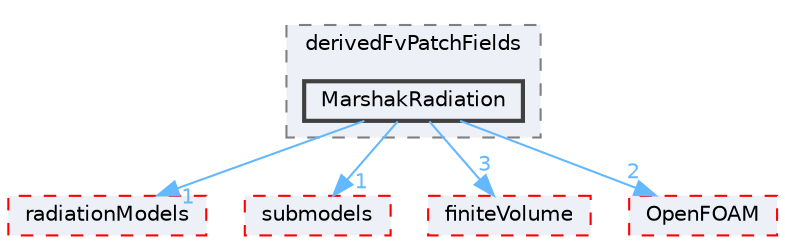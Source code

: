 digraph "src/thermophysicalModels/radiation/derivedFvPatchFields/MarshakRadiation"
{
 // LATEX_PDF_SIZE
  bgcolor="transparent";
  edge [fontname=Helvetica,fontsize=10,labelfontname=Helvetica,labelfontsize=10];
  node [fontname=Helvetica,fontsize=10,shape=box,height=0.2,width=0.4];
  compound=true
  subgraph clusterdir_530cedc3d4dca2a21c1df83b126c2fbd {
    graph [ bgcolor="#edf0f7", pencolor="grey50", label="derivedFvPatchFields", fontname=Helvetica,fontsize=10 style="filled,dashed", URL="dir_530cedc3d4dca2a21c1df83b126c2fbd.html",tooltip=""]
  dir_798de791da584d01cb890e88357400cf [label="MarshakRadiation", fillcolor="#edf0f7", color="grey25", style="filled,bold", URL="dir_798de791da584d01cb890e88357400cf.html",tooltip=""];
  }
  dir_23cbc874b5ea49089939faa93b6f03ce [label="radiationModels", fillcolor="#edf0f7", color="red", style="filled,dashed", URL="dir_23cbc874b5ea49089939faa93b6f03ce.html",tooltip=""];
  dir_e8719ccd60760366888bb431a21ef811 [label="submodels", fillcolor="#edf0f7", color="red", style="filled,dashed", URL="dir_e8719ccd60760366888bb431a21ef811.html",tooltip=""];
  dir_9bd15774b555cf7259a6fa18f99fe99b [label="finiteVolume", fillcolor="#edf0f7", color="red", style="filled,dashed", URL="dir_9bd15774b555cf7259a6fa18f99fe99b.html",tooltip=""];
  dir_c5473ff19b20e6ec4dfe5c310b3778a8 [label="OpenFOAM", fillcolor="#edf0f7", color="red", style="filled,dashed", URL="dir_c5473ff19b20e6ec4dfe5c310b3778a8.html",tooltip=""];
  dir_798de791da584d01cb890e88357400cf->dir_23cbc874b5ea49089939faa93b6f03ce [headlabel="1", labeldistance=1.5 headhref="dir_002319_003174.html" href="dir_002319_003174.html" color="steelblue1" fontcolor="steelblue1"];
  dir_798de791da584d01cb890e88357400cf->dir_9bd15774b555cf7259a6fa18f99fe99b [headlabel="3", labeldistance=1.5 headhref="dir_002319_001387.html" href="dir_002319_001387.html" color="steelblue1" fontcolor="steelblue1"];
  dir_798de791da584d01cb890e88357400cf->dir_c5473ff19b20e6ec4dfe5c310b3778a8 [headlabel="2", labeldistance=1.5 headhref="dir_002319_002695.html" href="dir_002319_002695.html" color="steelblue1" fontcolor="steelblue1"];
  dir_798de791da584d01cb890e88357400cf->dir_e8719ccd60760366888bb431a21ef811 [headlabel="1", labeldistance=1.5 headhref="dir_002319_003806.html" href="dir_002319_003806.html" color="steelblue1" fontcolor="steelblue1"];
}
